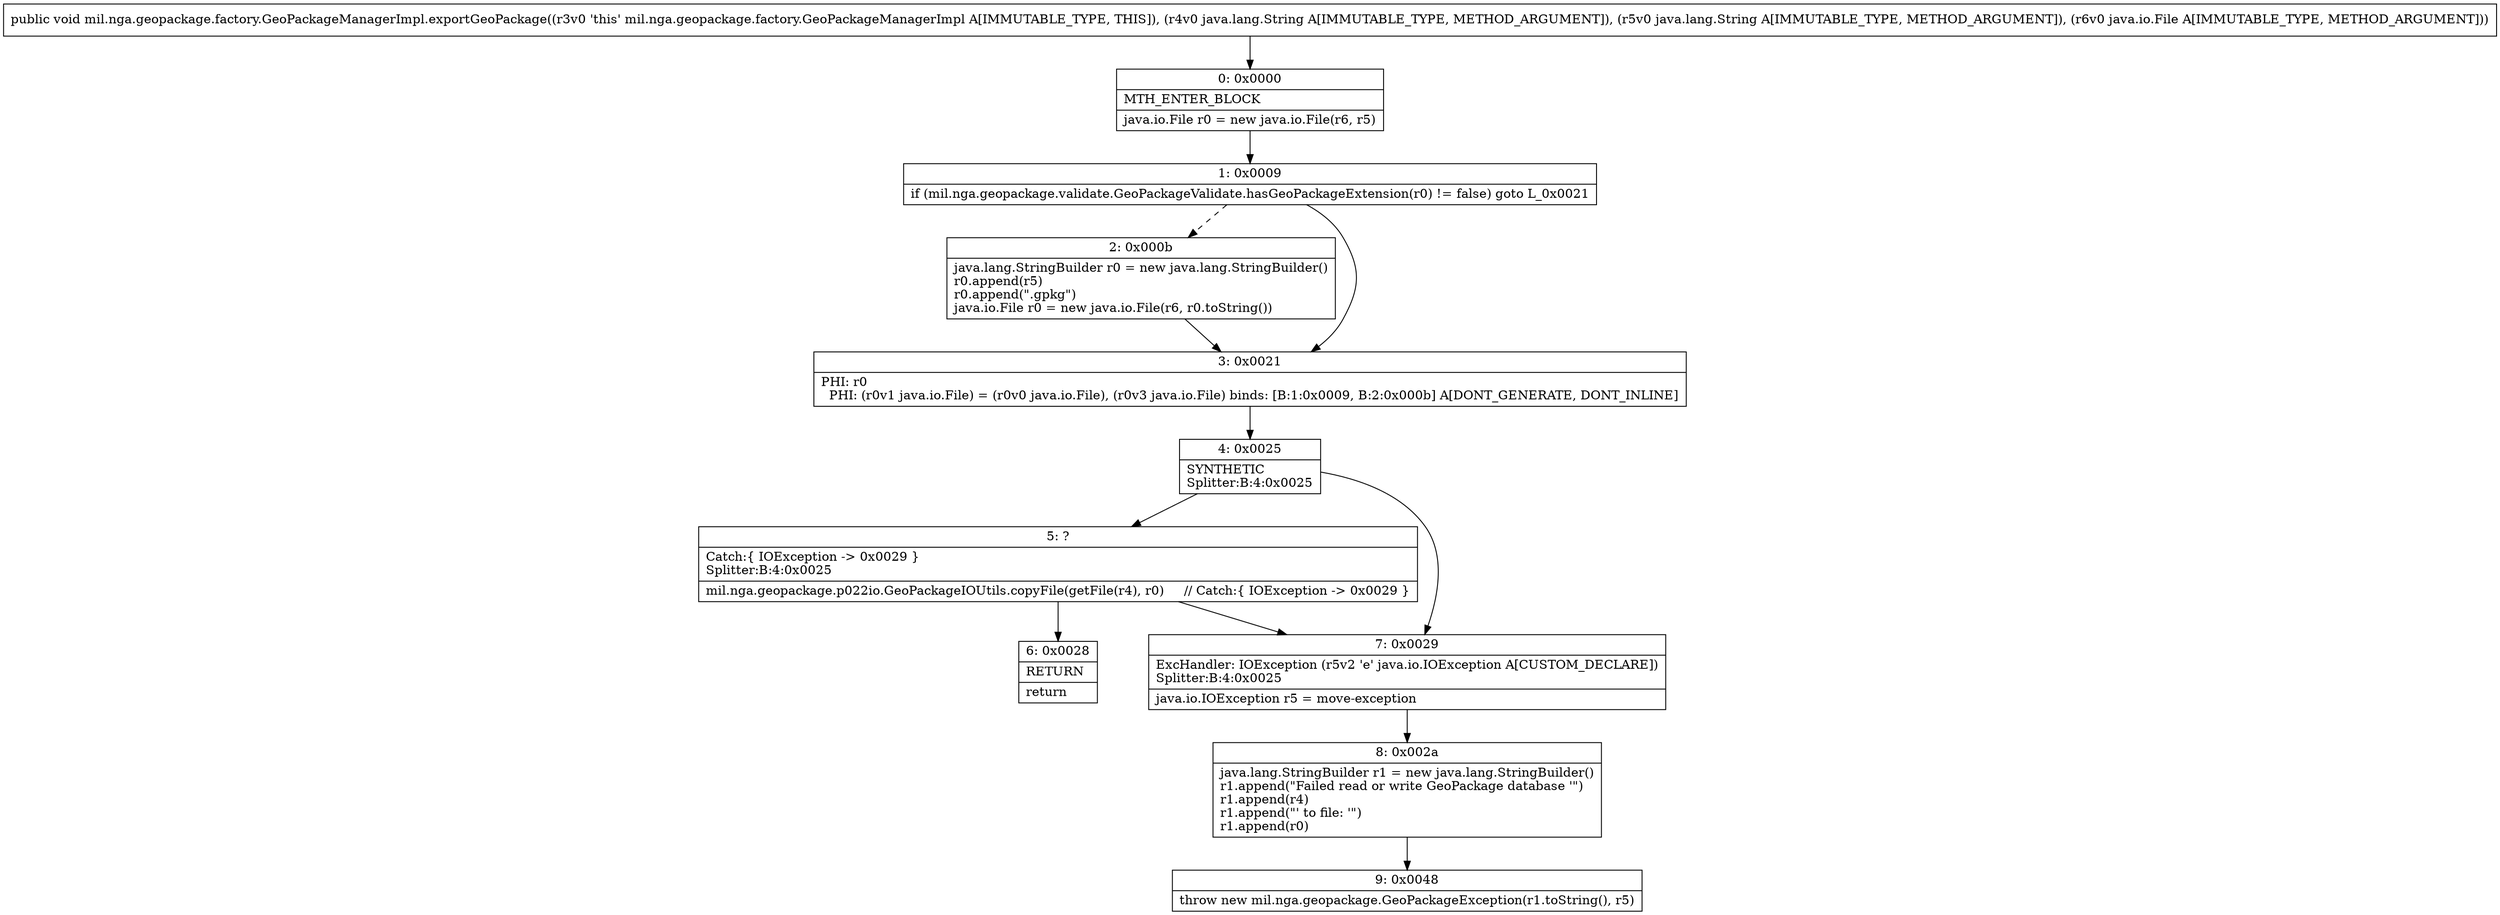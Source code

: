 digraph "CFG formil.nga.geopackage.factory.GeoPackageManagerImpl.exportGeoPackage(Ljava\/lang\/String;Ljava\/lang\/String;Ljava\/io\/File;)V" {
Node_0 [shape=record,label="{0\:\ 0x0000|MTH_ENTER_BLOCK\l|java.io.File r0 = new java.io.File(r6, r5)\l}"];
Node_1 [shape=record,label="{1\:\ 0x0009|if (mil.nga.geopackage.validate.GeoPackageValidate.hasGeoPackageExtension(r0) != false) goto L_0x0021\l}"];
Node_2 [shape=record,label="{2\:\ 0x000b|java.lang.StringBuilder r0 = new java.lang.StringBuilder()\lr0.append(r5)\lr0.append(\".gpkg\")\ljava.io.File r0 = new java.io.File(r6, r0.toString())\l}"];
Node_3 [shape=record,label="{3\:\ 0x0021|PHI: r0 \l  PHI: (r0v1 java.io.File) = (r0v0 java.io.File), (r0v3 java.io.File) binds: [B:1:0x0009, B:2:0x000b] A[DONT_GENERATE, DONT_INLINE]\l}"];
Node_4 [shape=record,label="{4\:\ 0x0025|SYNTHETIC\lSplitter:B:4:0x0025\l}"];
Node_5 [shape=record,label="{5\:\ ?|Catch:\{ IOException \-\> 0x0029 \}\lSplitter:B:4:0x0025\l|mil.nga.geopackage.p022io.GeoPackageIOUtils.copyFile(getFile(r4), r0)     \/\/ Catch:\{ IOException \-\> 0x0029 \}\l}"];
Node_6 [shape=record,label="{6\:\ 0x0028|RETURN\l|return\l}"];
Node_7 [shape=record,label="{7\:\ 0x0029|ExcHandler: IOException (r5v2 'e' java.io.IOException A[CUSTOM_DECLARE])\lSplitter:B:4:0x0025\l|java.io.IOException r5 = move\-exception\l}"];
Node_8 [shape=record,label="{8\:\ 0x002a|java.lang.StringBuilder r1 = new java.lang.StringBuilder()\lr1.append(\"Failed read or write GeoPackage database '\")\lr1.append(r4)\lr1.append(\"' to file: '\")\lr1.append(r0)\l}"];
Node_9 [shape=record,label="{9\:\ 0x0048|throw new mil.nga.geopackage.GeoPackageException(r1.toString(), r5)\l}"];
MethodNode[shape=record,label="{public void mil.nga.geopackage.factory.GeoPackageManagerImpl.exportGeoPackage((r3v0 'this' mil.nga.geopackage.factory.GeoPackageManagerImpl A[IMMUTABLE_TYPE, THIS]), (r4v0 java.lang.String A[IMMUTABLE_TYPE, METHOD_ARGUMENT]), (r5v0 java.lang.String A[IMMUTABLE_TYPE, METHOD_ARGUMENT]), (r6v0 java.io.File A[IMMUTABLE_TYPE, METHOD_ARGUMENT])) }"];
MethodNode -> Node_0;
Node_0 -> Node_1;
Node_1 -> Node_2[style=dashed];
Node_1 -> Node_3;
Node_2 -> Node_3;
Node_3 -> Node_4;
Node_4 -> Node_5;
Node_4 -> Node_7;
Node_5 -> Node_6;
Node_5 -> Node_7;
Node_7 -> Node_8;
Node_8 -> Node_9;
}

